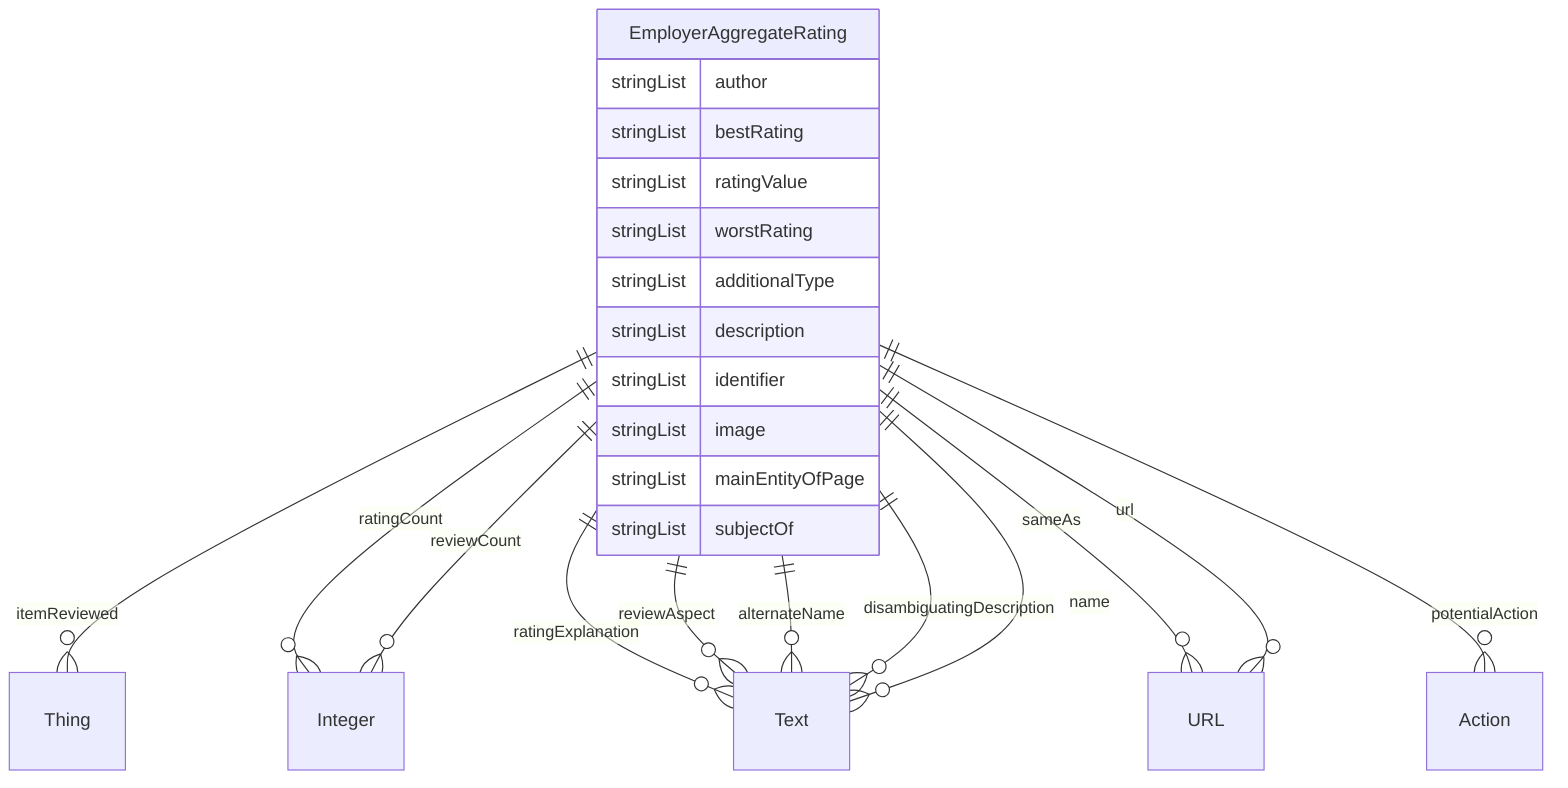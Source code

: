 erDiagram
EmployerAggregateRating {
    stringList author  
    stringList bestRating  
    stringList ratingValue  
    stringList worstRating  
    stringList additionalType  
    stringList description  
    stringList identifier  
    stringList image  
    stringList mainEntityOfPage  
    stringList subjectOf  
}

EmployerAggregateRating ||--}o Thing : "itemReviewed"
EmployerAggregateRating ||--}o Integer : "ratingCount"
EmployerAggregateRating ||--}o Integer : "reviewCount"
EmployerAggregateRating ||--}o Text : "ratingExplanation"
EmployerAggregateRating ||--}o Text : "reviewAspect"
EmployerAggregateRating ||--}o Text : "alternateName"
EmployerAggregateRating ||--}o Text : "disambiguatingDescription"
EmployerAggregateRating ||--}o Text : "name"
EmployerAggregateRating ||--}o URL : "sameAs"
EmployerAggregateRating ||--}o Action : "potentialAction"
EmployerAggregateRating ||--}o URL : "url"